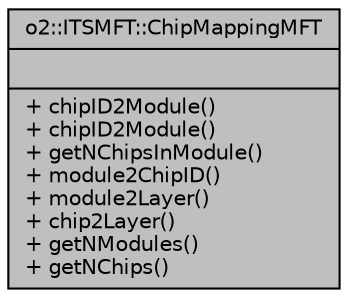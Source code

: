 digraph "o2::ITSMFT::ChipMappingMFT"
{
 // INTERACTIVE_SVG=YES
  bgcolor="transparent";
  edge [fontname="Helvetica",fontsize="10",labelfontname="Helvetica",labelfontsize="10"];
  node [fontname="Helvetica",fontsize="10",shape=record];
  Node1 [label="{o2::ITSMFT::ChipMappingMFT\n||+ chipID2Module()\l+ chipID2Module()\l+ getNChipsInModule()\l+ module2ChipID()\l+ module2Layer()\l+ chip2Layer()\l+ getNModules()\l+ getNChips()\l}",height=0.2,width=0.4,color="black", fillcolor="grey75", style="filled" fontcolor="black"];
}
